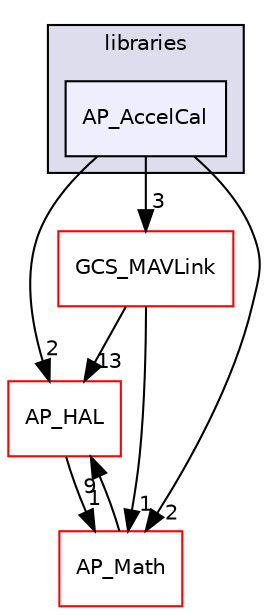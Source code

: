 digraph "libraries/AP_AccelCal" {
  compound=true
  node [ fontsize="10", fontname="Helvetica"];
  edge [ labelfontsize="10", labelfontname="Helvetica"];
  subgraph clusterdir_bc0718b08fb2015b8e59c47b2805f60c {
    graph [ bgcolor="#ddddee", pencolor="black", label="libraries" fontname="Helvetica", fontsize="10", URL="dir_bc0718b08fb2015b8e59c47b2805f60c.html"]
  dir_78342598697ae96e1fa80b60bc235fb8 [shape=box, label="AP_AccelCal", style="filled", fillcolor="#eeeeff", pencolor="black", URL="dir_78342598697ae96e1fa80b60bc235fb8.html"];
  }
  dir_be870cb78c6e1bc08f9e4388e1828b4d [shape=box label="GCS_MAVLink" fillcolor="white" style="filled" color="red" URL="dir_be870cb78c6e1bc08f9e4388e1828b4d.html"];
  dir_1cbc10423b2512b31103883361e0123b [shape=box label="AP_HAL" fillcolor="white" style="filled" color="red" URL="dir_1cbc10423b2512b31103883361e0123b.html"];
  dir_93fb9127672489656ce87df72f6e986d [shape=box label="AP_Math" fillcolor="white" style="filled" color="red" URL="dir_93fb9127672489656ce87df72f6e986d.html"];
  dir_be870cb78c6e1bc08f9e4388e1828b4d->dir_1cbc10423b2512b31103883361e0123b [headlabel="13", labeldistance=1.5 headhref="dir_000179_000057.html"];
  dir_be870cb78c6e1bc08f9e4388e1828b4d->dir_93fb9127672489656ce87df72f6e986d [headlabel="1", labeldistance=1.5 headhref="dir_000179_000098.html"];
  dir_1cbc10423b2512b31103883361e0123b->dir_93fb9127672489656ce87df72f6e986d [headlabel="1", labeldistance=1.5 headhref="dir_000057_000098.html"];
  dir_93fb9127672489656ce87df72f6e986d->dir_1cbc10423b2512b31103883361e0123b [headlabel="9", labeldistance=1.5 headhref="dir_000098_000057.html"];
  dir_78342598697ae96e1fa80b60bc235fb8->dir_be870cb78c6e1bc08f9e4388e1828b4d [headlabel="3", labeldistance=1.5 headhref="dir_000011_000179.html"];
  dir_78342598697ae96e1fa80b60bc235fb8->dir_1cbc10423b2512b31103883361e0123b [headlabel="2", labeldistance=1.5 headhref="dir_000011_000057.html"];
  dir_78342598697ae96e1fa80b60bc235fb8->dir_93fb9127672489656ce87df72f6e986d [headlabel="2", labeldistance=1.5 headhref="dir_000011_000098.html"];
}
